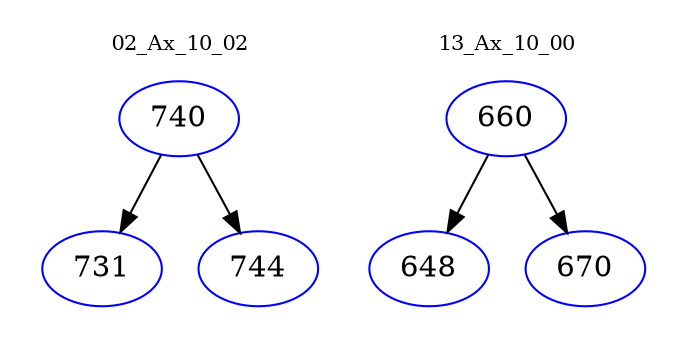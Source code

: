 digraph{
subgraph cluster_0 {
color = white
label = "02_Ax_10_02";
fontsize=10;
T0_740 [label="740", color="blue"]
T0_740 -> T0_731 [color="black"]
T0_731 [label="731", color="blue"]
T0_740 -> T0_744 [color="black"]
T0_744 [label="744", color="blue"]
}
subgraph cluster_1 {
color = white
label = "13_Ax_10_00";
fontsize=10;
T1_660 [label="660", color="blue"]
T1_660 -> T1_648 [color="black"]
T1_648 [label="648", color="blue"]
T1_660 -> T1_670 [color="black"]
T1_670 [label="670", color="blue"]
}
}
